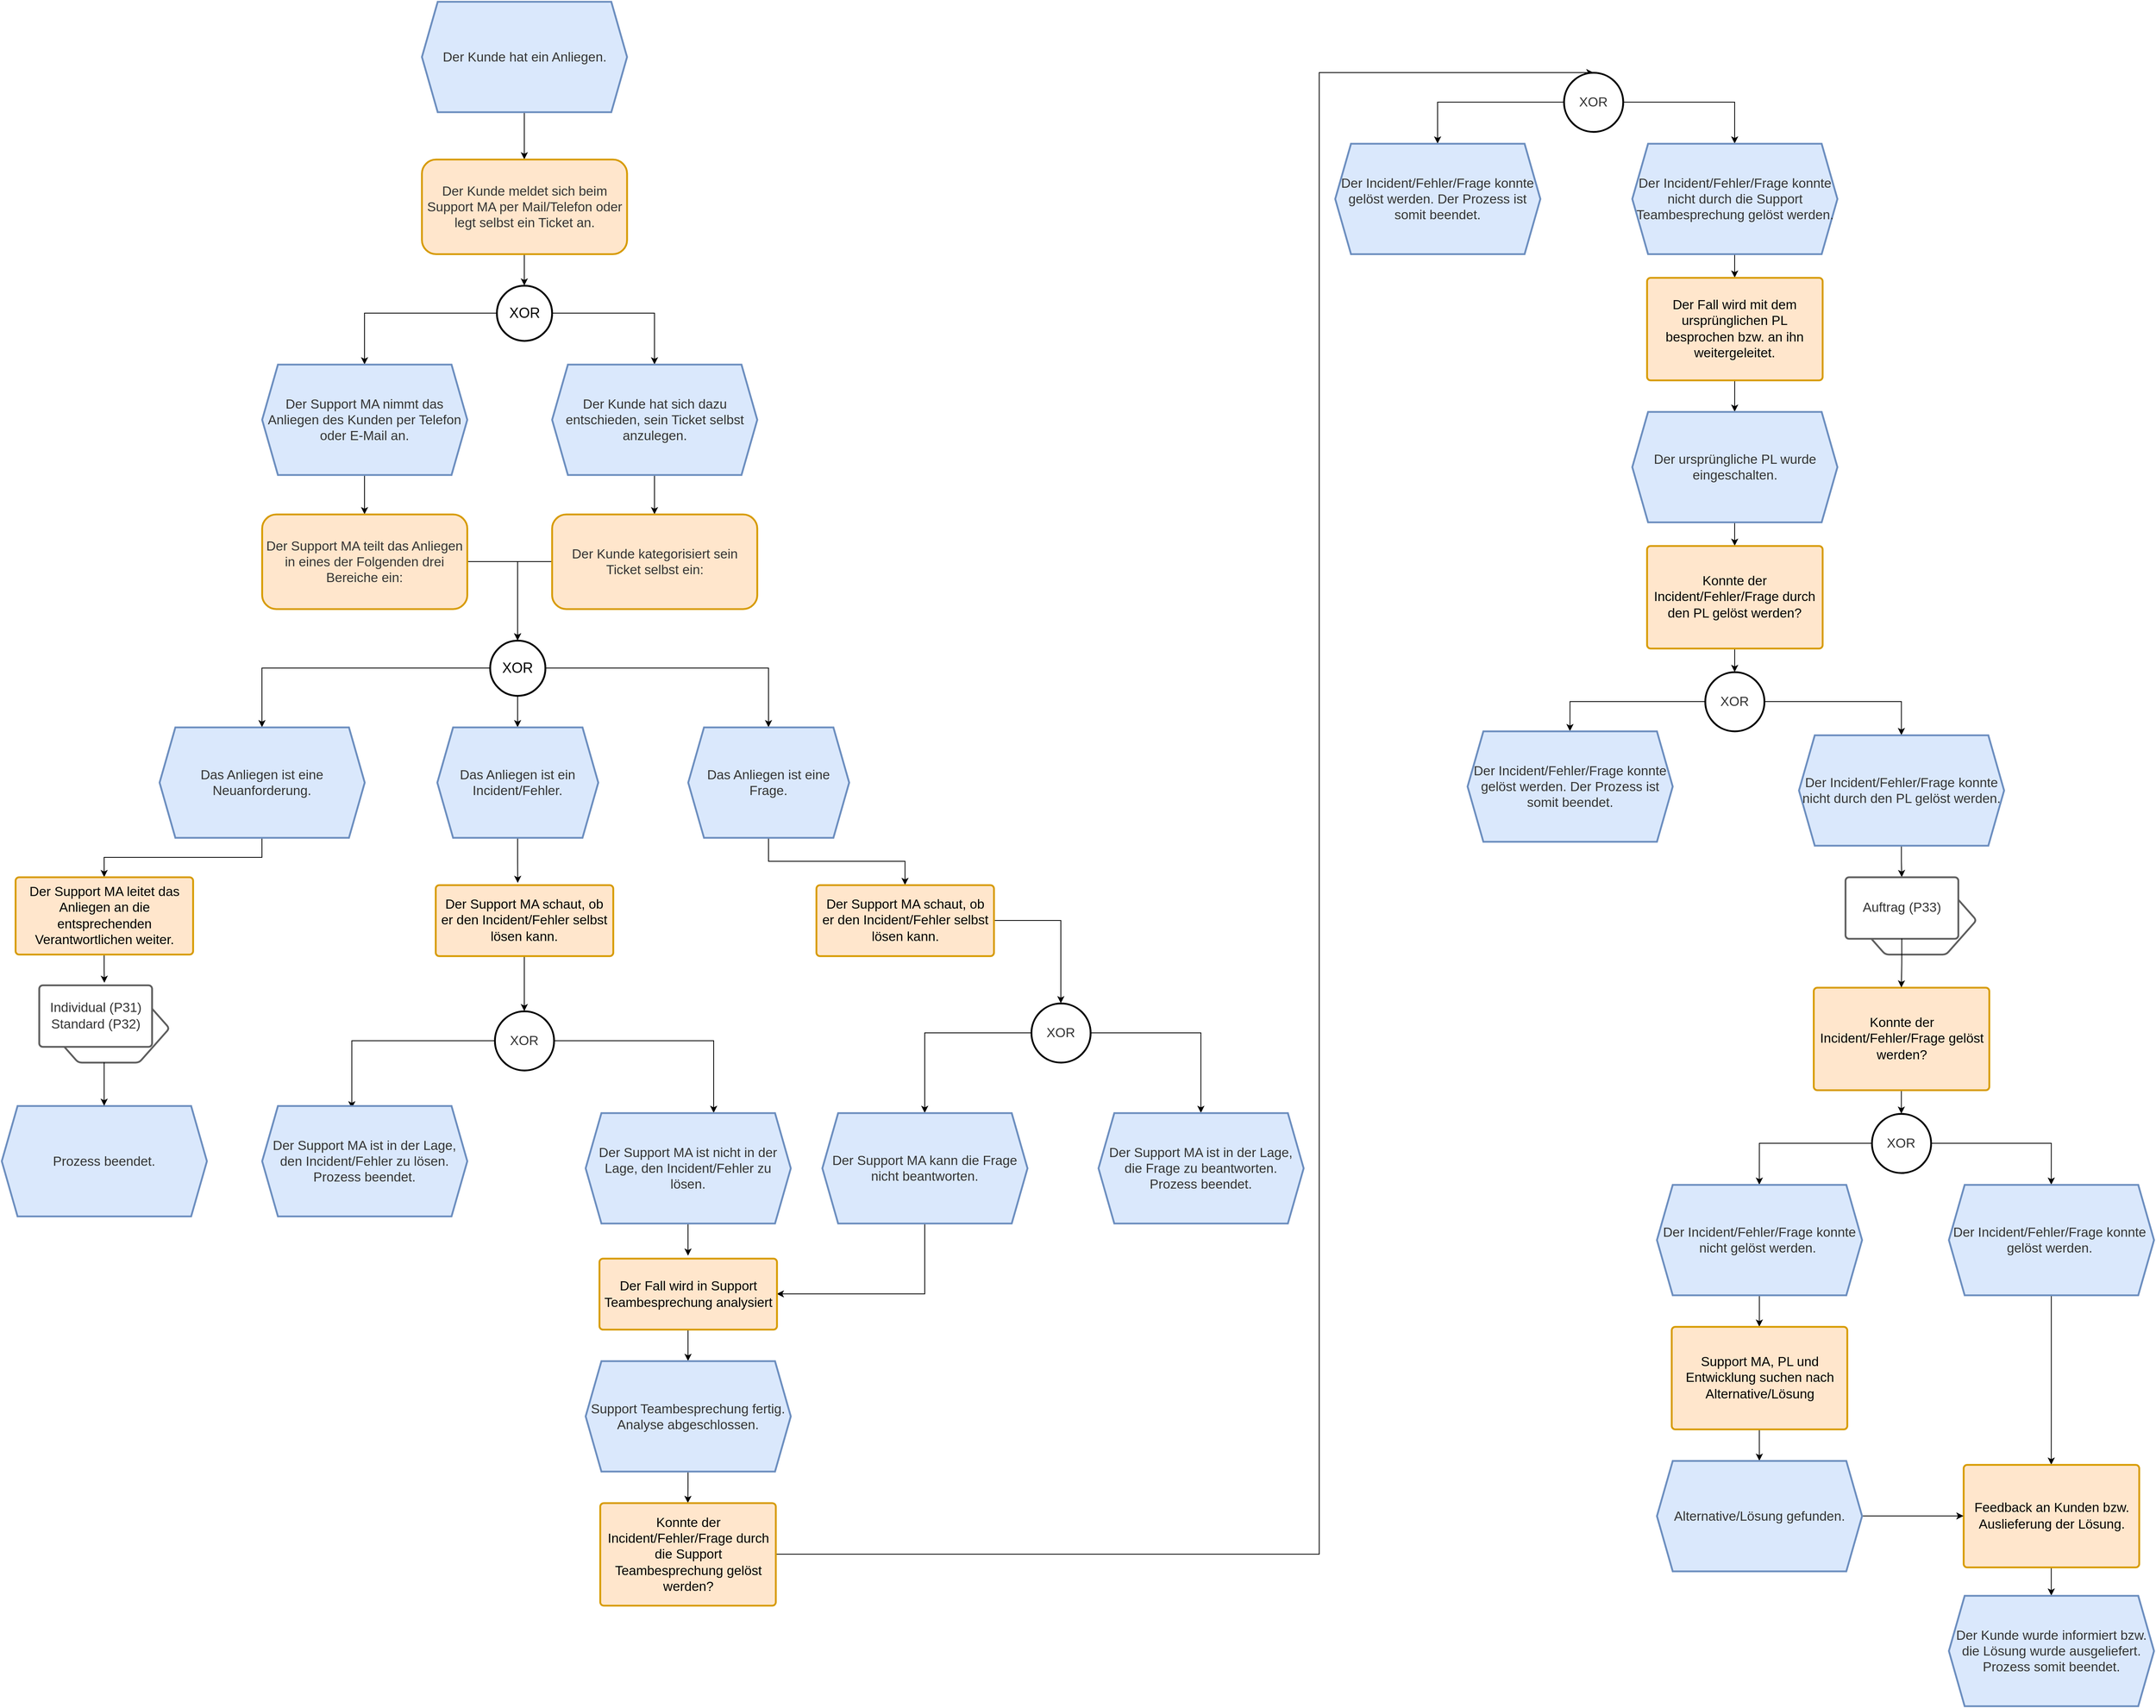 <mxfile version="20.7.4" type="github">
  <diagram id="J1XZ8u2ks3DEI3PEI3yP" name="Seite-1">
    <mxGraphModel dx="3267" dy="2529" grid="1" gridSize="10" guides="1" tooltips="1" connect="1" arrows="1" fold="1" page="1" pageScale="1" pageWidth="827" pageHeight="1169" math="0" shadow="0">
      <root>
        <mxCell id="0" />
        <mxCell id="1" parent="0" />
        <mxCell id="6ZZ4I7emw9X15yYqETEI-4" style="edgeStyle=orthogonalEdgeStyle;rounded=0;orthogonalLoop=1;jettySize=auto;html=1;entryX=0.5;entryY=0;entryDx=0;entryDy=0;fontSize=18;" parent="1" source="6ZZ4I7emw9X15yYqETEI-1" target="6ZZ4I7emw9X15yYqETEI-2" edge="1">
          <mxGeometry relative="1" as="geometry" />
        </mxCell>
        <mxCell id="6ZZ4I7emw9X15yYqETEI-1" value="&lt;span data-lucid-content=&quot;{&amp;quot;t&amp;quot;:&amp;quot;Der Support MA nimmt das Anliegen des Kunden per Telefon oder E-Mail an.&amp;quot;,&amp;quot;m&amp;quot;:[{&amp;quot;s&amp;quot;:0,&amp;quot;n&amp;quot;:&amp;quot;a&amp;quot;,&amp;quot;v&amp;quot;:&amp;quot;center&amp;quot;},{&amp;quot;s&amp;quot;:0,&amp;quot;n&amp;quot;:&amp;quot;s&amp;quot;,&amp;quot;v&amp;quot;:22.222,&amp;quot;e&amp;quot;:72},{&amp;quot;s&amp;quot;:0,&amp;quot;n&amp;quot;:&amp;quot;c&amp;quot;,&amp;quot;v&amp;quot;:&amp;quot;333333ff&amp;quot;,&amp;quot;e&amp;quot;:72}]}&quot; data-lucid-type=&quot;application/vnd.lucid.text&quot;&gt;&lt;span style=&quot;color:#333333;font-size:16.667px;&quot;&gt;Der Kunde hat ein Anliegen.&lt;/span&gt;&lt;/span&gt;" style="shape=hexagon;perimeter=hexagonPerimeter2;whiteSpace=wrap;html=1;fixedSize=1;strokeWidth=2.3;fillColor=#dae8fc;strokeColor=#6c8ebf;" parent="1" vertex="1">
          <mxGeometry x="162.5" y="-380" width="260" height="140" as="geometry" />
        </mxCell>
        <mxCell id="QB6UjRVzSpdiCdTqNwm9-2" style="edgeStyle=orthogonalEdgeStyle;rounded=0;orthogonalLoop=1;jettySize=auto;html=1;" edge="1" parent="1" source="6ZZ4I7emw9X15yYqETEI-2" target="QB6UjRVzSpdiCdTqNwm9-1">
          <mxGeometry relative="1" as="geometry" />
        </mxCell>
        <mxCell id="6ZZ4I7emw9X15yYqETEI-2" value="&lt;span data-lucid-content=&quot;{&amp;quot;t&amp;quot;:&amp;quot;Der Support MA teilt das Anliegen in eines der Folgenden drei Bereiche ein:&amp;quot;,&amp;quot;m&amp;quot;:[{&amp;quot;s&amp;quot;:0,&amp;quot;n&amp;quot;:&amp;quot;a&amp;quot;,&amp;quot;v&amp;quot;:&amp;quot;center&amp;quot;},{&amp;quot;s&amp;quot;:0,&amp;quot;n&amp;quot;:&amp;quot;s&amp;quot;,&amp;quot;v&amp;quot;:22.222,&amp;quot;e&amp;quot;:75},{&amp;quot;s&amp;quot;:0,&amp;quot;n&amp;quot;:&amp;quot;c&amp;quot;,&amp;quot;v&amp;quot;:&amp;quot;333333ff&amp;quot;,&amp;quot;e&amp;quot;:75}]}&quot; data-lucid-type=&quot;application/vnd.lucid.text&quot;&gt;&lt;span style=&quot;color:#333333;font-size:16.667px;&quot;&gt;Der Kunde meldet sich beim Support MA per Mail/Telefon oder legt selbst ein Ticket an.&lt;/span&gt;&lt;/span&gt;" style="rounded=1;whiteSpace=wrap;html=1;strokeWidth=2.3;fillColor=#ffe6cc;strokeColor=#d79b00;" parent="1" vertex="1">
          <mxGeometry x="162.5" y="-180" width="260" height="120" as="geometry" />
        </mxCell>
        <mxCell id="6ZZ4I7emw9X15yYqETEI-7" style="edgeStyle=orthogonalEdgeStyle;rounded=0;orthogonalLoop=1;jettySize=auto;html=1;entryX=0.5;entryY=0;entryDx=0;entryDy=0;fontSize=18;" parent="1" source="6ZZ4I7emw9X15yYqETEI-3" target="6ZZ4I7emw9X15yYqETEI-6" edge="1">
          <mxGeometry relative="1" as="geometry" />
        </mxCell>
        <mxCell id="6ZZ4I7emw9X15yYqETEI-27" value="" style="edgeStyle=orthogonalEdgeStyle;rounded=0;orthogonalLoop=1;jettySize=auto;html=1;fontSize=18;" parent="1" source="6ZZ4I7emw9X15yYqETEI-3" target="6ZZ4I7emw9X15yYqETEI-20" edge="1">
          <mxGeometry relative="1" as="geometry" />
        </mxCell>
        <mxCell id="6ZZ4I7emw9X15yYqETEI-44" style="edgeStyle=orthogonalEdgeStyle;rounded=0;orthogonalLoop=1;jettySize=auto;html=1;entryX=0.5;entryY=0;entryDx=0;entryDy=0;" parent="1" source="6ZZ4I7emw9X15yYqETEI-3" target="6ZZ4I7emw9X15yYqETEI-43" edge="1">
          <mxGeometry relative="1" as="geometry" />
        </mxCell>
        <mxCell id="6ZZ4I7emw9X15yYqETEI-3" value="&lt;font style=&quot;font-size: 18px;&quot;&gt;XOR&lt;/font&gt;" style="ellipse;whiteSpace=wrap;html=1;aspect=fixed;strokeWidth=2.3;" parent="1" vertex="1">
          <mxGeometry x="249" y="430" width="70" height="70" as="geometry" />
        </mxCell>
        <mxCell id="6ZZ4I7emw9X15yYqETEI-16" style="edgeStyle=orthogonalEdgeStyle;rounded=0;orthogonalLoop=1;jettySize=auto;html=1;entryX=0.5;entryY=0;entryDx=0;entryDy=0;fontSize=18;" parent="1" source="6ZZ4I7emw9X15yYqETEI-6" target="6ZZ4I7emw9X15yYqETEI-8" edge="1">
          <mxGeometry relative="1" as="geometry" />
        </mxCell>
        <mxCell id="6ZZ4I7emw9X15yYqETEI-6" value="&lt;span data-lucid-content=&quot;{&amp;quot;t&amp;quot;:&amp;quot;Das Anliegen ist eine Neuanforderung.&amp;quot;,&amp;quot;m&amp;quot;:[{&amp;quot;s&amp;quot;:0,&amp;quot;n&amp;quot;:&amp;quot;a&amp;quot;,&amp;quot;v&amp;quot;:&amp;quot;center&amp;quot;},{&amp;quot;s&amp;quot;:0,&amp;quot;n&amp;quot;:&amp;quot;s&amp;quot;,&amp;quot;v&amp;quot;:22.222,&amp;quot;e&amp;quot;:37},{&amp;quot;s&amp;quot;:0,&amp;quot;n&amp;quot;:&amp;quot;c&amp;quot;,&amp;quot;v&amp;quot;:&amp;quot;333333ff&amp;quot;,&amp;quot;e&amp;quot;:37}]}&quot; data-lucid-type=&quot;application/vnd.lucid.text&quot;&gt;&lt;span style=&quot;color:#333333;font-size:16.667px;&quot;&gt;Das Anliegen ist eine Neuanforderung.&lt;/span&gt;&lt;/span&gt;" style="shape=hexagon;perimeter=hexagonPerimeter2;whiteSpace=wrap;html=1;fixedSize=1;strokeWidth=2.3;fillColor=#dae8fc;strokeColor=#6c8ebf;" parent="1" vertex="1">
          <mxGeometry x="-170" y="540" width="260" height="140" as="geometry" />
        </mxCell>
        <mxCell id="6ZZ4I7emw9X15yYqETEI-17" style="edgeStyle=orthogonalEdgeStyle;rounded=0;orthogonalLoop=1;jettySize=auto;html=1;entryX=0.579;entryY=-0.038;entryDx=0;entryDy=0;entryPerimeter=0;fontSize=18;" parent="1" source="6ZZ4I7emw9X15yYqETEI-8" target="6ZZ4I7emw9X15yYqETEI-11" edge="1">
          <mxGeometry relative="1" as="geometry" />
        </mxCell>
        <UserObject label="Der Support MA leitet das Anliegen an die entsprechenden Verantwortlichen weiter." lucidchartObjectId="3NAeWaVlPR9_" id="6ZZ4I7emw9X15yYqETEI-8">
          <mxCell style="html=1;overflow=block;blockSpacing=1;whiteSpace=wrap;fontSize=16.7;align=center;spacing=3.8;strokeColor=#d79b00;strokeOpacity=100;rounded=1;absoluteArcSize=1;arcSize=9;strokeWidth=2.3;fillColor=#ffe6cc;" parent="1" vertex="1">
            <mxGeometry x="-352.5" y="730" width="225" height="98" as="geometry" />
          </mxCell>
        </UserObject>
        <mxCell id="6ZZ4I7emw9X15yYqETEI-9" value="" style="group;dropTarget=0;pointerEvents=0;" parent="1" vertex="1">
          <mxGeometry x="-322.5" y="867" width="165" height="98" as="geometry" />
        </mxCell>
        <UserObject label="" lucidchartObjectId="zQAeZ2QjWURC" id="6ZZ4I7emw9X15yYqETEI-10">
          <mxCell style="html=1;overflow=block;blockSpacing=1;whiteSpace=wrap;shape=hexagon;perimeter=hexagonPerimeter2;fontSize=13;align=center;spacing=3.8;strokeColor=#5e5e5e;strokeOpacity=100;rounded=1;absoluteArcSize=1;arcSize=9;strokeWidth=2.3;" parent="6ZZ4I7emw9X15yYqETEI-9" vertex="1">
            <mxGeometry x="11" y="11" width="154" height="87" as="geometry" />
          </mxCell>
        </UserObject>
        <UserObject label="Individual (P31)&#xa;Standard (P32)" lucidchartObjectId="LQAeZBsc9rgK" id="6ZZ4I7emw9X15yYqETEI-11">
          <mxCell style="html=1;overflow=block;blockSpacing=1;whiteSpace=wrap;fontSize=16.7;fontColor=#333333;align=center;spacing=3.8;strokeColor=#5e5e5e;strokeOpacity=100;rounded=1;absoluteArcSize=1;arcSize=9;strokeWidth=2.3;" parent="6ZZ4I7emw9X15yYqETEI-9" vertex="1">
            <mxGeometry width="143" height="78" as="geometry" />
          </mxCell>
        </UserObject>
        <mxCell id="6ZZ4I7emw9X15yYqETEI-18" value="&lt;font color=&quot;#333333&quot;&gt;&lt;span style=&quot;font-size: 16.667px;&quot;&gt;Prozess beendet.&lt;/span&gt;&lt;/font&gt;" style="shape=hexagon;perimeter=hexagonPerimeter2;whiteSpace=wrap;html=1;fixedSize=1;strokeColor=#6c8ebf;strokeWidth=2.3;fillColor=#dae8fc;" parent="1" vertex="1">
          <mxGeometry x="-370" y="1020" width="260" height="140" as="geometry" />
        </mxCell>
        <mxCell id="6ZZ4I7emw9X15yYqETEI-19" style="edgeStyle=orthogonalEdgeStyle;rounded=0;orthogonalLoop=1;jettySize=auto;html=1;entryX=0.5;entryY=0;entryDx=0;entryDy=0;fontSize=18;exitX=0.5;exitY=1;exitDx=0;exitDy=0;" parent="1" source="6ZZ4I7emw9X15yYqETEI-9" target="6ZZ4I7emw9X15yYqETEI-18" edge="1">
          <mxGeometry relative="1" as="geometry">
            <mxPoint x="-240" y="990" as="sourcePoint" />
          </mxGeometry>
        </mxCell>
        <mxCell id="6ZZ4I7emw9X15yYqETEI-28" style="edgeStyle=orthogonalEdgeStyle;rounded=0;orthogonalLoop=1;jettySize=auto;html=1;entryX=0.463;entryY=-0.029;entryDx=0;entryDy=0;entryPerimeter=0;fontSize=18;" parent="1" source="6ZZ4I7emw9X15yYqETEI-20" target="6ZZ4I7emw9X15yYqETEI-21" edge="1">
          <mxGeometry relative="1" as="geometry" />
        </mxCell>
        <mxCell id="6ZZ4I7emw9X15yYqETEI-20" value="&lt;span data-lucid-content=&quot;{&amp;quot;t&amp;quot;:&amp;quot;Das Anliegen ist ein Incident/Fehler.&amp;quot;,&amp;quot;m&amp;quot;:[{&amp;quot;s&amp;quot;:0,&amp;quot;n&amp;quot;:&amp;quot;a&amp;quot;,&amp;quot;v&amp;quot;:&amp;quot;center&amp;quot;},{&amp;quot;s&amp;quot;:0,&amp;quot;n&amp;quot;:&amp;quot;s&amp;quot;,&amp;quot;v&amp;quot;:22.222,&amp;quot;e&amp;quot;:37},{&amp;quot;s&amp;quot;:0,&amp;quot;n&amp;quot;:&amp;quot;c&amp;quot;,&amp;quot;v&amp;quot;:&amp;quot;333333ff&amp;quot;,&amp;quot;e&amp;quot;:37}]}&quot; data-lucid-type=&quot;application/vnd.lucid.text&quot;&gt;&lt;span style=&quot;color:#333333;font-size:16.667px;&quot;&gt;Das Anliegen ist ein Incident/Fehler.&lt;/span&gt;&lt;/span&gt;" style="shape=hexagon;perimeter=hexagonPerimeter2;whiteSpace=wrap;html=1;fixedSize=1;strokeWidth=2.3;fillColor=#dae8fc;strokeColor=#6c8ebf;" parent="1" vertex="1">
          <mxGeometry x="182" y="540" width="204" height="140" as="geometry" />
        </mxCell>
        <mxCell id="6ZZ4I7emw9X15yYqETEI-29" style="edgeStyle=orthogonalEdgeStyle;rounded=0;orthogonalLoop=1;jettySize=auto;html=1;fontSize=18;" parent="1" source="6ZZ4I7emw9X15yYqETEI-21" target="6ZZ4I7emw9X15yYqETEI-22" edge="1">
          <mxGeometry relative="1" as="geometry" />
        </mxCell>
        <UserObject label="Der Support MA schaut, ob er den Incident/Fehler selbst lösen kann." lucidchartObjectId="PXAeyJf.aFtb" id="6ZZ4I7emw9X15yYqETEI-21">
          <mxCell style="html=1;overflow=block;blockSpacing=1;whiteSpace=wrap;fontSize=16.7;align=center;spacing=3.8;strokeColor=#d79b00;strokeOpacity=100;rounded=1;absoluteArcSize=1;arcSize=9;strokeWidth=2.3;fillColor=#ffe6cc;" parent="1" vertex="1">
            <mxGeometry x="180" y="740" width="225" height="90" as="geometry" />
          </mxCell>
        </UserObject>
        <mxCell id="6ZZ4I7emw9X15yYqETEI-30" style="edgeStyle=orthogonalEdgeStyle;rounded=0;orthogonalLoop=1;jettySize=auto;html=1;entryX=0.438;entryY=0.023;entryDx=0;entryDy=0;entryPerimeter=0;fontSize=18;" parent="1" source="6ZZ4I7emw9X15yYqETEI-22" target="6ZZ4I7emw9X15yYqETEI-23" edge="1">
          <mxGeometry relative="1" as="geometry" />
        </mxCell>
        <mxCell id="6ZZ4I7emw9X15yYqETEI-38" style="edgeStyle=orthogonalEdgeStyle;rounded=0;orthogonalLoop=1;jettySize=auto;html=1;entryX=0.625;entryY=0;entryDx=0;entryDy=0;" parent="1" source="6ZZ4I7emw9X15yYqETEI-22" target="6ZZ4I7emw9X15yYqETEI-36" edge="1">
          <mxGeometry relative="1" as="geometry" />
        </mxCell>
        <UserObject label="XOR" lucidchartObjectId="uYAeOySeNECC" id="6ZZ4I7emw9X15yYqETEI-22">
          <mxCell style="html=1;overflow=block;blockSpacing=1;whiteSpace=wrap;ellipse;fontSize=16.7;fontColor=#333333;align=center;spacing=3.8;strokeColor=#000000;strokeOpacity=100;rounded=1;absoluteArcSize=1;arcSize=9;strokeWidth=2.3;" parent="1" vertex="1">
            <mxGeometry x="255" y="900" width="75" height="75" as="geometry" />
          </mxCell>
        </UserObject>
        <mxCell id="6ZZ4I7emw9X15yYqETEI-23" value="&lt;span style=&quot;color: rgb(51, 51, 51); font-size: 16.667px;&quot;&gt;Der Support MA ist in der Lage, den Incident/Fehler zu lösen.&lt;br&gt;Prozess beendet.&lt;br&gt;&lt;/span&gt;" style="shape=hexagon;perimeter=hexagonPerimeter2;whiteSpace=wrap;html=1;fixedSize=1;strokeWidth=2.3;fillColor=#dae8fc;strokeColor=#6c8ebf;" parent="1" vertex="1">
          <mxGeometry x="-40" y="1020" width="260" height="140" as="geometry" />
        </mxCell>
        <mxCell id="6ZZ4I7emw9X15yYqETEI-40" style="edgeStyle=orthogonalEdgeStyle;rounded=0;orthogonalLoop=1;jettySize=auto;html=1;entryX=0.5;entryY=0;entryDx=0;entryDy=0;" parent="1" source="6ZZ4I7emw9X15yYqETEI-36" edge="1">
          <mxGeometry relative="1" as="geometry">
            <mxPoint x="500" y="1210" as="targetPoint" />
          </mxGeometry>
        </mxCell>
        <mxCell id="6ZZ4I7emw9X15yYqETEI-36" value="&lt;span data-lucid-content=&quot;{&amp;quot;t&amp;quot;:&amp;quot;Der Support MA ist nicht in der Lage, den Incident/Fehler zu lösen.&amp;quot;,&amp;quot;m&amp;quot;:[{&amp;quot;s&amp;quot;:0,&amp;quot;n&amp;quot;:&amp;quot;a&amp;quot;,&amp;quot;v&amp;quot;:&amp;quot;center&amp;quot;},{&amp;quot;s&amp;quot;:0,&amp;quot;n&amp;quot;:&amp;quot;s&amp;quot;,&amp;quot;v&amp;quot;:22.222,&amp;quot;e&amp;quot;:67},{&amp;quot;s&amp;quot;:0,&amp;quot;n&amp;quot;:&amp;quot;c&amp;quot;,&amp;quot;v&amp;quot;:&amp;quot;333333ff&amp;quot;,&amp;quot;e&amp;quot;:67}]}&quot; data-lucid-type=&quot;application/vnd.lucid.text&quot;&gt;&lt;span style=&quot;color:#333333;font-size:16.667px;&quot;&gt;Der Support MA ist nicht in der Lage, den Incident/Fehler zu lösen.&lt;/span&gt;&lt;/span&gt;" style="shape=hexagon;perimeter=hexagonPerimeter2;whiteSpace=wrap;html=1;fixedSize=1;strokeWidth=2.3;fillColor=#dae8fc;strokeColor=#6c8ebf;" parent="1" vertex="1">
          <mxGeometry x="370" y="1029" width="260" height="140" as="geometry" />
        </mxCell>
        <mxCell id="6ZZ4I7emw9X15yYqETEI-46" style="edgeStyle=orthogonalEdgeStyle;rounded=0;orthogonalLoop=1;jettySize=auto;html=1;" parent="1" source="6ZZ4I7emw9X15yYqETEI-43" target="6ZZ4I7emw9X15yYqETEI-45" edge="1">
          <mxGeometry relative="1" as="geometry" />
        </mxCell>
        <mxCell id="6ZZ4I7emw9X15yYqETEI-43" value="&lt;span data-lucid-content=&quot;{&amp;quot;t&amp;quot;:&amp;quot;Das Anliegen ist eine Frage.&amp;quot;,&amp;quot;m&amp;quot;:[{&amp;quot;s&amp;quot;:0,&amp;quot;n&amp;quot;:&amp;quot;a&amp;quot;,&amp;quot;v&amp;quot;:&amp;quot;center&amp;quot;},{&amp;quot;s&amp;quot;:0,&amp;quot;n&amp;quot;:&amp;quot;s&amp;quot;,&amp;quot;v&amp;quot;:22.222,&amp;quot;e&amp;quot;:28},{&amp;quot;s&amp;quot;:0,&amp;quot;n&amp;quot;:&amp;quot;c&amp;quot;,&amp;quot;v&amp;quot;:&amp;quot;333333ff&amp;quot;,&amp;quot;e&amp;quot;:28}]}&quot; data-lucid-type=&quot;application/vnd.lucid.text&quot;&gt;&lt;span style=&quot;color:#333333;font-size:16.667px;&quot;&gt;Das Anliegen ist eine Frage.&lt;/span&gt;&lt;/span&gt;" style="shape=hexagon;perimeter=hexagonPerimeter2;whiteSpace=wrap;html=1;fixedSize=1;strokeWidth=2.3;fillColor=#dae8fc;strokeColor=#6c8ebf;" parent="1" vertex="1">
          <mxGeometry x="500" y="540" width="204" height="140" as="geometry" />
        </mxCell>
        <mxCell id="6ZZ4I7emw9X15yYqETEI-49" style="edgeStyle=orthogonalEdgeStyle;rounded=0;orthogonalLoop=1;jettySize=auto;html=1;" parent="1" source="6ZZ4I7emw9X15yYqETEI-45" target="6ZZ4I7emw9X15yYqETEI-47" edge="1">
          <mxGeometry relative="1" as="geometry" />
        </mxCell>
        <UserObject label="Der Support MA schaut, ob er den Incident/Fehler selbst lösen kann." lucidchartObjectId="PXAeyJf.aFtb" id="6ZZ4I7emw9X15yYqETEI-45">
          <mxCell style="html=1;overflow=block;blockSpacing=1;whiteSpace=wrap;fontSize=16.7;align=center;spacing=3.8;strokeColor=#d79b00;strokeOpacity=100;rounded=1;absoluteArcSize=1;arcSize=9;strokeWidth=2.3;fillColor=#ffe6cc;" parent="1" vertex="1">
            <mxGeometry x="662.5" y="740" width="225" height="90" as="geometry" />
          </mxCell>
        </UserObject>
        <mxCell id="6ZZ4I7emw9X15yYqETEI-51" style="edgeStyle=orthogonalEdgeStyle;rounded=0;orthogonalLoop=1;jettySize=auto;html=1;entryX=0.5;entryY=0;entryDx=0;entryDy=0;" parent="1" source="6ZZ4I7emw9X15yYqETEI-47" target="6ZZ4I7emw9X15yYqETEI-50" edge="1">
          <mxGeometry relative="1" as="geometry" />
        </mxCell>
        <mxCell id="6ZZ4I7emw9X15yYqETEI-54" style="edgeStyle=orthogonalEdgeStyle;rounded=0;orthogonalLoop=1;jettySize=auto;html=1;entryX=0.5;entryY=0;entryDx=0;entryDy=0;" parent="1" source="6ZZ4I7emw9X15yYqETEI-47" target="6ZZ4I7emw9X15yYqETEI-53" edge="1">
          <mxGeometry relative="1" as="geometry" />
        </mxCell>
        <UserObject label="XOR" lucidchartObjectId="uYAeOySeNECC" id="6ZZ4I7emw9X15yYqETEI-47">
          <mxCell style="html=1;overflow=block;blockSpacing=1;whiteSpace=wrap;ellipse;fontSize=16.7;fontColor=#333333;align=center;spacing=3.8;strokeColor=#000000;strokeOpacity=100;rounded=1;absoluteArcSize=1;arcSize=9;strokeWidth=2.3;" parent="1" vertex="1">
            <mxGeometry x="935" y="890" width="75" height="75" as="geometry" />
          </mxCell>
        </UserObject>
        <mxCell id="yhBHfGPI83CwyW0d_3CJ-2" style="edgeStyle=orthogonalEdgeStyle;rounded=0;orthogonalLoop=1;jettySize=auto;html=1;entryX=1;entryY=0.5;entryDx=0;entryDy=0;exitX=0.5;exitY=1;exitDx=0;exitDy=0;" parent="1" source="6ZZ4I7emw9X15yYqETEI-50" target="6ZZ4I7emw9X15yYqETEI-59" edge="1">
          <mxGeometry relative="1" as="geometry" />
        </mxCell>
        <mxCell id="6ZZ4I7emw9X15yYqETEI-50" value="&lt;span data-lucid-content=&quot;{&amp;quot;t&amp;quot;:&amp;quot;Der Support MA kann die Frage nicht beantworten.&amp;quot;,&amp;quot;m&amp;quot;:[{&amp;quot;s&amp;quot;:0,&amp;quot;n&amp;quot;:&amp;quot;a&amp;quot;,&amp;quot;v&amp;quot;:&amp;quot;center&amp;quot;},{&amp;quot;s&amp;quot;:0,&amp;quot;n&amp;quot;:&amp;quot;s&amp;quot;,&amp;quot;v&amp;quot;:22.222,&amp;quot;e&amp;quot;:48},{&amp;quot;s&amp;quot;:0,&amp;quot;n&amp;quot;:&amp;quot;c&amp;quot;,&amp;quot;v&amp;quot;:&amp;quot;333333ff&amp;quot;,&amp;quot;e&amp;quot;:48}]}&quot; data-lucid-type=&quot;application/vnd.lucid.text&quot;&gt;&lt;span style=&quot;color:#333333;font-size:16.667px;&quot;&gt;Der Support MA kann die Frage nicht beantworten.&lt;/span&gt;&lt;/span&gt;" style="shape=hexagon;perimeter=hexagonPerimeter2;whiteSpace=wrap;html=1;fixedSize=1;strokeWidth=2.3;fillColor=#dae8fc;strokeColor=#6c8ebf;" parent="1" vertex="1">
          <mxGeometry x="670" y="1029" width="260" height="140" as="geometry" />
        </mxCell>
        <mxCell id="6ZZ4I7emw9X15yYqETEI-53" value="&lt;span data-lucid-content=&quot;{&amp;quot;t&amp;quot;:&amp;quot;Der Support MA ist in der Lage, die Frage zu beantworten.&amp;quot;,&amp;quot;m&amp;quot;:[{&amp;quot;s&amp;quot;:0,&amp;quot;n&amp;quot;:&amp;quot;a&amp;quot;,&amp;quot;v&amp;quot;:&amp;quot;center&amp;quot;},{&amp;quot;s&amp;quot;:0,&amp;quot;n&amp;quot;:&amp;quot;s&amp;quot;,&amp;quot;v&amp;quot;:22.222,&amp;quot;e&amp;quot;:57},{&amp;quot;s&amp;quot;:0,&amp;quot;n&amp;quot;:&amp;quot;c&amp;quot;,&amp;quot;v&amp;quot;:&amp;quot;333333ff&amp;quot;,&amp;quot;e&amp;quot;:57}]}&quot; data-lucid-type=&quot;application/vnd.lucid.text&quot;&gt;&lt;span style=&quot;color:#333333;font-size:16.667px;&quot;&gt;Der Support MA ist in der Lage, die Frage zu beantworten.&lt;br&gt;&lt;/span&gt;&lt;span style=&quot;color: rgb(51, 51, 51); font-size: 16.667px;&quot;&gt;Prozess beendet.&lt;/span&gt;&lt;span style=&quot;color:#333333;font-size:16.667px;&quot;&gt;&lt;br&gt;&lt;/span&gt;&lt;/span&gt;" style="shape=hexagon;perimeter=hexagonPerimeter2;whiteSpace=wrap;html=1;fixedSize=1;strokeWidth=2.3;fillColor=#dae8fc;strokeColor=#6c8ebf;" parent="1" vertex="1">
          <mxGeometry x="1020" y="1029" width="260" height="140" as="geometry" />
        </mxCell>
        <mxCell id="6ZZ4I7emw9X15yYqETEI-62" style="edgeStyle=orthogonalEdgeStyle;rounded=0;orthogonalLoop=1;jettySize=auto;html=1;" parent="1" source="6ZZ4I7emw9X15yYqETEI-59" target="6ZZ4I7emw9X15yYqETEI-61" edge="1">
          <mxGeometry relative="1" as="geometry" />
        </mxCell>
        <UserObject label="&lt;span data-lucid-content=&quot;{&amp;quot;t&amp;quot;:&amp;quot;Der Fall wird in Support Teambesprechung analysiert&amp;quot;,&amp;quot;m&amp;quot;:[{&amp;quot;s&amp;quot;:0,&amp;quot;n&amp;quot;:&amp;quot;a&amp;quot;,&amp;quot;v&amp;quot;:&amp;quot;center&amp;quot;},{&amp;quot;s&amp;quot;:0,&amp;quot;n&amp;quot;:&amp;quot;s&amp;quot;,&amp;quot;v&amp;quot;:22.222,&amp;quot;e&amp;quot;:51},{&amp;quot;s&amp;quot;:0,&amp;quot;n&amp;quot;:&amp;quot;c&amp;quot;,&amp;quot;v&amp;quot;:&amp;quot;333333ff&amp;quot;,&amp;quot;e&amp;quot;:51}]}&quot; data-lucid-type=&quot;application/vnd.lucid.text&quot;&gt;&lt;span style=&quot;font-size: 16.667px;&quot;&gt;Der Fall wird in Support Teambesprechung analysiert&lt;/span&gt;&lt;/span&gt;" lucidchartObjectId="hZAeEaQijx2j" id="6ZZ4I7emw9X15yYqETEI-59">
          <mxCell style="html=1;overflow=block;blockSpacing=1;whiteSpace=wrap;fontSize=16.7;align=center;spacing=3.8;strokeColor=#d79b00;strokeOpacity=100;rounded=1;absoluteArcSize=1;arcSize=9;strokeWidth=2.3;fillColor=#ffe6cc;" parent="1" vertex="1">
            <mxGeometry x="387.5" y="1213.5" width="225" height="90" as="geometry" />
          </mxCell>
        </UserObject>
        <mxCell id="6ZZ4I7emw9X15yYqETEI-64" style="edgeStyle=orthogonalEdgeStyle;rounded=0;orthogonalLoop=1;jettySize=auto;html=1;entryX=0.5;entryY=0;entryDx=0;entryDy=0;" parent="1" source="6ZZ4I7emw9X15yYqETEI-61" target="6ZZ4I7emw9X15yYqETEI-63" edge="1">
          <mxGeometry relative="1" as="geometry" />
        </mxCell>
        <mxCell id="6ZZ4I7emw9X15yYqETEI-61" value="&lt;span data-lucid-content=&quot;{&amp;quot;t&amp;quot;:&amp;quot;Support Teambesprechung fertig.&amp;quot;,&amp;quot;m&amp;quot;:[{&amp;quot;s&amp;quot;:0,&amp;quot;n&amp;quot;:&amp;quot;a&amp;quot;,&amp;quot;v&amp;quot;:&amp;quot;center&amp;quot;},{&amp;quot;s&amp;quot;:0,&amp;quot;n&amp;quot;:&amp;quot;s&amp;quot;,&amp;quot;v&amp;quot;:22.222,&amp;quot;e&amp;quot;:31},{&amp;quot;s&amp;quot;:0,&amp;quot;n&amp;quot;:&amp;quot;c&amp;quot;,&amp;quot;v&amp;quot;:&amp;quot;333333ff&amp;quot;,&amp;quot;e&amp;quot;:31}]}&quot; data-lucid-type=&quot;application/vnd.lucid.text&quot;&gt;&lt;span style=&quot;color:#333333;font-size:16.667px;&quot;&gt;Support Teambesprechung fertig.&lt;br&gt;Analyse abgeschlossen.&lt;br&gt;&lt;/span&gt;&lt;/span&gt;" style="shape=hexagon;perimeter=hexagonPerimeter2;whiteSpace=wrap;html=1;fixedSize=1;strokeWidth=2.3;fillColor=#dae8fc;strokeColor=#6c8ebf;" parent="1" vertex="1">
          <mxGeometry x="370" y="1343.5" width="260" height="140" as="geometry" />
        </mxCell>
        <mxCell id="6ZZ4I7emw9X15yYqETEI-66" style="edgeStyle=orthogonalEdgeStyle;rounded=0;orthogonalLoop=1;jettySize=auto;html=1;entryX=0.5;entryY=0;entryDx=0;entryDy=0;strokeWidth=1;" parent="1" source="6ZZ4I7emw9X15yYqETEI-63" target="6ZZ4I7emw9X15yYqETEI-140" edge="1">
          <mxGeometry relative="1" as="geometry">
            <mxPoint x="499.75" y="2020" as="targetPoint" />
            <Array as="points">
              <mxPoint x="1300" y="1589" />
              <mxPoint x="1300" y="-290" />
            </Array>
          </mxGeometry>
        </mxCell>
        <UserObject label="&lt;span data-lucid-content=&quot;{&amp;quot;t&amp;quot;:&amp;quot;Konnte der Incident/Fehler/Frage durch die Support Teambesprechung gelöst werden?&amp;quot;,&amp;quot;m&amp;quot;:[{&amp;quot;s&amp;quot;:0,&amp;quot;n&amp;quot;:&amp;quot;a&amp;quot;,&amp;quot;v&amp;quot;:&amp;quot;center&amp;quot;},{&amp;quot;s&amp;quot;:0,&amp;quot;n&amp;quot;:&amp;quot;s&amp;quot;,&amp;quot;v&amp;quot;:22.222,&amp;quot;e&amp;quot;:81},{&amp;quot;s&amp;quot;:0,&amp;quot;n&amp;quot;:&amp;quot;c&amp;quot;,&amp;quot;v&amp;quot;:&amp;quot;333333ff&amp;quot;,&amp;quot;e&amp;quot;:81}]}&quot; data-lucid-type=&quot;application/vnd.lucid.text&quot;&gt;&lt;span style=&quot;font-size: 16.667px;&quot;&gt;Konnte der Incident/Fehler/Frage durch die Support Teambesprechung gelöst werden?&lt;/span&gt;&lt;/span&gt;" lucidchartObjectId="hZAeEaQijx2j" id="6ZZ4I7emw9X15yYqETEI-63">
          <mxCell style="html=1;overflow=block;blockSpacing=1;whiteSpace=wrap;fontSize=16.7;align=center;spacing=3.8;strokeColor=#d79b00;strokeOpacity=100;rounded=1;absoluteArcSize=1;arcSize=9;strokeWidth=2.3;fillColor=#ffe6cc;" parent="1" vertex="1">
            <mxGeometry x="388.5" y="1523.5" width="222.5" height="130" as="geometry" />
          </mxCell>
        </UserObject>
        <mxCell id="6ZZ4I7emw9X15yYqETEI-138" style="edgeStyle=orthogonalEdgeStyle;rounded=0;orthogonalLoop=1;jettySize=auto;html=1;entryX=0.5;entryY=0;entryDx=0;entryDy=0;" parent="1" source="6ZZ4I7emw9X15yYqETEI-140" target="6ZZ4I7emw9X15yYqETEI-175" edge="1">
          <mxGeometry relative="1" as="geometry" />
        </mxCell>
        <mxCell id="6ZZ4I7emw9X15yYqETEI-139" style="edgeStyle=orthogonalEdgeStyle;rounded=0;orthogonalLoop=1;jettySize=auto;html=1;entryX=0.5;entryY=0;entryDx=0;entryDy=0;" parent="1" source="6ZZ4I7emw9X15yYqETEI-140" target="6ZZ4I7emw9X15yYqETEI-142" edge="1">
          <mxGeometry relative="1" as="geometry" />
        </mxCell>
        <UserObject label="XOR" lucidchartObjectId="uYAeOySeNECC" id="6ZZ4I7emw9X15yYqETEI-140">
          <mxCell style="html=1;overflow=block;blockSpacing=1;whiteSpace=wrap;ellipse;fontSize=16.7;fontColor=#333333;align=center;spacing=3.8;strokeColor=#000000;strokeOpacity=100;rounded=1;absoluteArcSize=1;arcSize=9;strokeWidth=2.3;" parent="1" vertex="1">
            <mxGeometry x="1610" y="-290" width="75" height="75" as="geometry" />
          </mxCell>
        </UserObject>
        <mxCell id="6ZZ4I7emw9X15yYqETEI-141" style="edgeStyle=orthogonalEdgeStyle;rounded=0;orthogonalLoop=1;jettySize=auto;html=1;" parent="1" source="6ZZ4I7emw9X15yYqETEI-142" target="6ZZ4I7emw9X15yYqETEI-144" edge="1">
          <mxGeometry relative="1" as="geometry" />
        </mxCell>
        <mxCell id="6ZZ4I7emw9X15yYqETEI-142" value="&lt;span style=&quot;color: rgb(51, 51, 51); font-size: 16.667px;&quot;&gt;Der Incident/Fehler/Frage konnte nicht durch die Support Teambesprechung gelöst werden.&lt;/span&gt;" style="shape=hexagon;perimeter=hexagonPerimeter2;whiteSpace=wrap;html=1;fixedSize=1;strokeWidth=2.3;fillColor=#dae8fc;strokeColor=#6c8ebf;" parent="1" vertex="1">
          <mxGeometry x="1696.5" y="-200" width="260" height="140" as="geometry" />
        </mxCell>
        <mxCell id="6ZZ4I7emw9X15yYqETEI-143" style="edgeStyle=orthogonalEdgeStyle;rounded=0;orthogonalLoop=1;jettySize=auto;html=1;entryX=0.5;entryY=0;entryDx=0;entryDy=0;" parent="1" source="6ZZ4I7emw9X15yYqETEI-144" target="6ZZ4I7emw9X15yYqETEI-146" edge="1">
          <mxGeometry relative="1" as="geometry" />
        </mxCell>
        <UserObject label="&lt;span data-lucid-content=&quot;{&amp;quot;t&amp;quot;:&amp;quot;Konnte der Incident/Fehler/Frage durch die Support Teambesprechung gelöst werden?&amp;quot;,&amp;quot;m&amp;quot;:[{&amp;quot;s&amp;quot;:0,&amp;quot;n&amp;quot;:&amp;quot;a&amp;quot;,&amp;quot;v&amp;quot;:&amp;quot;center&amp;quot;},{&amp;quot;s&amp;quot;:0,&amp;quot;n&amp;quot;:&amp;quot;s&amp;quot;,&amp;quot;v&amp;quot;:22.222,&amp;quot;e&amp;quot;:81},{&amp;quot;s&amp;quot;:0,&amp;quot;n&amp;quot;:&amp;quot;c&amp;quot;,&amp;quot;v&amp;quot;:&amp;quot;333333ff&amp;quot;,&amp;quot;e&amp;quot;:81}]}&quot; data-lucid-type=&quot;application/vnd.lucid.text&quot;&gt;&lt;span style=&quot;font-size: 16.667px;&quot;&gt;Der Fall wird mit dem ursprünglichen PL besprochen bzw. an ihn weitergeleitet.&lt;/span&gt;&lt;/span&gt;" lucidchartObjectId="hZAeEaQijx2j" id="6ZZ4I7emw9X15yYqETEI-144">
          <mxCell style="html=1;overflow=block;blockSpacing=1;whiteSpace=wrap;fontSize=16.7;align=center;spacing=3.8;strokeColor=#d79b00;strokeOpacity=100;rounded=1;absoluteArcSize=1;arcSize=9;strokeWidth=2.3;fillColor=#ffe6cc;" parent="1" vertex="1">
            <mxGeometry x="1715.25" y="-30" width="222.5" height="130" as="geometry" />
          </mxCell>
        </UserObject>
        <mxCell id="6ZZ4I7emw9X15yYqETEI-145" style="edgeStyle=orthogonalEdgeStyle;rounded=0;orthogonalLoop=1;jettySize=auto;html=1;" parent="1" source="6ZZ4I7emw9X15yYqETEI-146" target="6ZZ4I7emw9X15yYqETEI-148" edge="1">
          <mxGeometry relative="1" as="geometry" />
        </mxCell>
        <mxCell id="6ZZ4I7emw9X15yYqETEI-146" value="&lt;font color=&quot;#333333&quot;&gt;&lt;span style=&quot;font-size: 16.667px;&quot;&gt;Der ursprüngliche PL wurde eingeschalten.&lt;/span&gt;&lt;/font&gt;" style="shape=hexagon;perimeter=hexagonPerimeter2;whiteSpace=wrap;html=1;fixedSize=1;strokeWidth=2.3;fillColor=#dae8fc;strokeColor=#6c8ebf;" parent="1" vertex="1">
          <mxGeometry x="1696.5" y="140" width="260" height="140" as="geometry" />
        </mxCell>
        <mxCell id="6ZZ4I7emw9X15yYqETEI-147" style="edgeStyle=orthogonalEdgeStyle;rounded=0;orthogonalLoop=1;jettySize=auto;html=1;" parent="1" source="6ZZ4I7emw9X15yYqETEI-148" target="6ZZ4I7emw9X15yYqETEI-151" edge="1">
          <mxGeometry relative="1" as="geometry" />
        </mxCell>
        <UserObject label="&lt;span data-lucid-content=&quot;{&amp;quot;t&amp;quot;:&amp;quot;Konnte der Incident/Fehler/Frage durch die Support Teambesprechung gelöst werden?&amp;quot;,&amp;quot;m&amp;quot;:[{&amp;quot;s&amp;quot;:0,&amp;quot;n&amp;quot;:&amp;quot;a&amp;quot;,&amp;quot;v&amp;quot;:&amp;quot;center&amp;quot;},{&amp;quot;s&amp;quot;:0,&amp;quot;n&amp;quot;:&amp;quot;s&amp;quot;,&amp;quot;v&amp;quot;:22.222,&amp;quot;e&amp;quot;:81},{&amp;quot;s&amp;quot;:0,&amp;quot;n&amp;quot;:&amp;quot;c&amp;quot;,&amp;quot;v&amp;quot;:&amp;quot;333333ff&amp;quot;,&amp;quot;e&amp;quot;:81}]}&quot; data-lucid-type=&quot;application/vnd.lucid.text&quot;&gt;&lt;span style=&quot;font-size: 16.667px;&quot;&gt;Konnte der Incident/Fehler/Frage durch den PL gelöst werden?&lt;/span&gt;&lt;/span&gt;" lucidchartObjectId="hZAeEaQijx2j" id="6ZZ4I7emw9X15yYqETEI-148">
          <mxCell style="html=1;overflow=block;blockSpacing=1;whiteSpace=wrap;fontSize=16.7;align=center;spacing=3.8;strokeColor=#d79b00;strokeOpacity=100;rounded=1;absoluteArcSize=1;arcSize=9;strokeWidth=2.3;fillColor=#ffe6cc;" parent="1" vertex="1">
            <mxGeometry x="1715.25" y="310" width="222.5" height="130" as="geometry" />
          </mxCell>
        </UserObject>
        <mxCell id="6ZZ4I7emw9X15yYqETEI-149" style="edgeStyle=orthogonalEdgeStyle;rounded=0;orthogonalLoop=1;jettySize=auto;html=1;entryX=0.5;entryY=0;entryDx=0;entryDy=0;" parent="1" source="6ZZ4I7emw9X15yYqETEI-151" target="6ZZ4I7emw9X15yYqETEI-152" edge="1">
          <mxGeometry relative="1" as="geometry">
            <mxPoint x="1617.833" y="733" as="targetPoint" />
          </mxGeometry>
        </mxCell>
        <mxCell id="6ZZ4I7emw9X15yYqETEI-150" style="edgeStyle=orthogonalEdgeStyle;rounded=0;orthogonalLoop=1;jettySize=auto;html=1;" parent="1" source="6ZZ4I7emw9X15yYqETEI-151" target="6ZZ4I7emw9X15yYqETEI-154" edge="1">
          <mxGeometry relative="1" as="geometry" />
        </mxCell>
        <UserObject label="XOR" lucidchartObjectId="uYAeOySeNECC" id="6ZZ4I7emw9X15yYqETEI-151">
          <mxCell style="html=1;overflow=block;blockSpacing=1;whiteSpace=wrap;ellipse;fontSize=16.7;fontColor=#333333;align=center;spacing=3.8;strokeColor=#000000;strokeOpacity=100;rounded=1;absoluteArcSize=1;arcSize=9;strokeWidth=2.3;" parent="1" vertex="1">
            <mxGeometry x="1789" y="470" width="75" height="75" as="geometry" />
          </mxCell>
        </UserObject>
        <mxCell id="6ZZ4I7emw9X15yYqETEI-152" value="&lt;span style=&quot;color: rgb(51, 51, 51); font-size: 16.667px;&quot;&gt;Der Incident/Fehler/Frage konnte gelöst werden. Der Prozess ist somit beendet.&lt;/span&gt;" style="shape=hexagon;perimeter=hexagonPerimeter2;whiteSpace=wrap;html=1;fixedSize=1;strokeWidth=2.3;fillColor=#dae8fc;strokeColor=#6c8ebf;" parent="1" vertex="1">
          <mxGeometry x="1487.75" y="545" width="260" height="140" as="geometry" />
        </mxCell>
        <mxCell id="6ZZ4I7emw9X15yYqETEI-153" style="edgeStyle=orthogonalEdgeStyle;rounded=0;orthogonalLoop=1;jettySize=auto;html=1;" parent="1" source="6ZZ4I7emw9X15yYqETEI-154" target="6ZZ4I7emw9X15yYqETEI-157" edge="1">
          <mxGeometry relative="1" as="geometry" />
        </mxCell>
        <mxCell id="6ZZ4I7emw9X15yYqETEI-154" value="&lt;span style=&quot;color: rgb(51, 51, 51); font-size: 16.667px;&quot;&gt;Der Incident/Fehler/Frage konnte nicht durch den PL gelöst werden.&lt;/span&gt;" style="shape=hexagon;perimeter=hexagonPerimeter2;whiteSpace=wrap;html=1;fixedSize=1;strokeWidth=2.3;fillColor=#dae8fc;strokeColor=#6c8ebf;" parent="1" vertex="1">
          <mxGeometry x="1907.75" y="550" width="260" height="140" as="geometry" />
        </mxCell>
        <mxCell id="6ZZ4I7emw9X15yYqETEI-155" value="" style="group;dropTarget=0;pointerEvents=0;" parent="1" vertex="1">
          <mxGeometry x="1967.75" y="730" width="165" height="98" as="geometry" />
        </mxCell>
        <UserObject label="" lucidchartObjectId="zQAeZ2QjWURC" id="6ZZ4I7emw9X15yYqETEI-156">
          <mxCell style="html=1;overflow=block;blockSpacing=1;whiteSpace=wrap;shape=hexagon;perimeter=hexagonPerimeter2;fontSize=13;align=center;spacing=3.8;strokeColor=#5e5e5e;strokeOpacity=100;rounded=1;absoluteArcSize=1;arcSize=9;strokeWidth=2.3;" parent="6ZZ4I7emw9X15yYqETEI-155" vertex="1">
            <mxGeometry x="11" y="11" width="154" height="87" as="geometry" />
          </mxCell>
        </UserObject>
        <UserObject label="Auftrag (P33)" lucidchartObjectId="LQAeZBsc9rgK" id="6ZZ4I7emw9X15yYqETEI-157">
          <mxCell style="html=1;overflow=block;blockSpacing=1;whiteSpace=wrap;fontSize=16.7;fontColor=#333333;align=center;spacing=3.8;strokeColor=#5e5e5e;strokeOpacity=100;rounded=1;absoluteArcSize=1;arcSize=9;strokeWidth=2.3;" parent="6ZZ4I7emw9X15yYqETEI-155" vertex="1">
            <mxGeometry x="-1" width="143" height="78" as="geometry" />
          </mxCell>
        </UserObject>
        <mxCell id="6ZZ4I7emw9X15yYqETEI-158" style="edgeStyle=orthogonalEdgeStyle;rounded=0;orthogonalLoop=1;jettySize=auto;html=1;entryX=0.5;entryY=0;entryDx=0;entryDy=0;" parent="1" source="6ZZ4I7emw9X15yYqETEI-159" target="6ZZ4I7emw9X15yYqETEI-163" edge="1">
          <mxGeometry relative="1" as="geometry" />
        </mxCell>
        <UserObject label="&lt;span data-lucid-content=&quot;{&amp;quot;t&amp;quot;:&amp;quot;Konnte der Incident/Fehler/Frage durch die Support Teambesprechung gelöst werden?&amp;quot;,&amp;quot;m&amp;quot;:[{&amp;quot;s&amp;quot;:0,&amp;quot;n&amp;quot;:&amp;quot;a&amp;quot;,&amp;quot;v&amp;quot;:&amp;quot;center&amp;quot;},{&amp;quot;s&amp;quot;:0,&amp;quot;n&amp;quot;:&amp;quot;s&amp;quot;,&amp;quot;v&amp;quot;:22.222,&amp;quot;e&amp;quot;:81},{&amp;quot;s&amp;quot;:0,&amp;quot;n&amp;quot;:&amp;quot;c&amp;quot;,&amp;quot;v&amp;quot;:&amp;quot;333333ff&amp;quot;,&amp;quot;e&amp;quot;:81}]}&quot; data-lucid-type=&quot;application/vnd.lucid.text&quot;&gt;&lt;span style=&quot;font-size: 16.667px;&quot;&gt;Konnte der Incident/Fehler/Frage gelöst werden?&lt;/span&gt;&lt;/span&gt;" lucidchartObjectId="hZAeEaQijx2j" id="6ZZ4I7emw9X15yYqETEI-159">
          <mxCell style="html=1;overflow=block;blockSpacing=1;whiteSpace=wrap;fontSize=16.7;align=center;spacing=3.8;strokeColor=#d79b00;strokeOpacity=100;rounded=1;absoluteArcSize=1;arcSize=9;strokeWidth=2.3;fillColor=#ffe6cc;" parent="1" vertex="1">
            <mxGeometry x="1926.5" y="870" width="222.5" height="130" as="geometry" />
          </mxCell>
        </UserObject>
        <mxCell id="6ZZ4I7emw9X15yYqETEI-160" style="edgeStyle=orthogonalEdgeStyle;rounded=0;orthogonalLoop=1;jettySize=auto;html=1;" parent="1" source="6ZZ4I7emw9X15yYqETEI-157" target="6ZZ4I7emw9X15yYqETEI-159" edge="1">
          <mxGeometry relative="1" as="geometry" />
        </mxCell>
        <mxCell id="6ZZ4I7emw9X15yYqETEI-161" style="edgeStyle=orthogonalEdgeStyle;rounded=0;orthogonalLoop=1;jettySize=auto;html=1;entryX=0.5;entryY=0;entryDx=0;entryDy=0;" parent="1" source="6ZZ4I7emw9X15yYqETEI-163" target="6ZZ4I7emw9X15yYqETEI-165" edge="1">
          <mxGeometry relative="1" as="geometry" />
        </mxCell>
        <mxCell id="6ZZ4I7emw9X15yYqETEI-162" style="edgeStyle=orthogonalEdgeStyle;rounded=0;orthogonalLoop=1;jettySize=auto;html=1;entryX=0.5;entryY=0;entryDx=0;entryDy=0;" parent="1" source="6ZZ4I7emw9X15yYqETEI-163" target="6ZZ4I7emw9X15yYqETEI-169" edge="1">
          <mxGeometry relative="1" as="geometry" />
        </mxCell>
        <UserObject label="XOR" lucidchartObjectId="uYAeOySeNECC" id="6ZZ4I7emw9X15yYqETEI-163">
          <mxCell style="html=1;overflow=block;blockSpacing=1;whiteSpace=wrap;ellipse;fontSize=16.7;fontColor=#333333;align=center;spacing=3.8;strokeColor=#000000;strokeOpacity=100;rounded=1;absoluteArcSize=1;arcSize=9;strokeWidth=2.3;" parent="1" vertex="1">
            <mxGeometry x="2000.25" y="1030" width="75" height="75" as="geometry" />
          </mxCell>
        </UserObject>
        <mxCell id="6ZZ4I7emw9X15yYqETEI-164" style="edgeStyle=orthogonalEdgeStyle;rounded=0;orthogonalLoop=1;jettySize=auto;html=1;" parent="1" source="6ZZ4I7emw9X15yYqETEI-165" target="6ZZ4I7emw9X15yYqETEI-167" edge="1">
          <mxGeometry relative="1" as="geometry" />
        </mxCell>
        <mxCell id="6ZZ4I7emw9X15yYqETEI-165" value="&lt;span style=&quot;color: rgb(51, 51, 51); font-size: 16.667px;&quot;&gt;Der Incident/Fehler/Frage konnte nicht gelöst werden.&amp;nbsp;&lt;/span&gt;" style="shape=hexagon;perimeter=hexagonPerimeter2;whiteSpace=wrap;html=1;fixedSize=1;strokeWidth=2.3;fillColor=#dae8fc;strokeColor=#6c8ebf;" parent="1" vertex="1">
          <mxGeometry x="1727.75" y="1120" width="260" height="140" as="geometry" />
        </mxCell>
        <mxCell id="6ZZ4I7emw9X15yYqETEI-166" style="edgeStyle=orthogonalEdgeStyle;rounded=0;orthogonalLoop=1;jettySize=auto;html=1;" parent="1" source="6ZZ4I7emw9X15yYqETEI-167" target="6ZZ4I7emw9X15yYqETEI-173" edge="1">
          <mxGeometry relative="1" as="geometry" />
        </mxCell>
        <UserObject label="&lt;span data-lucid-content=&quot;{&amp;quot;t&amp;quot;:&amp;quot;Konnte der Incident/Fehler/Frage durch die Support Teambesprechung gelöst werden?&amp;quot;,&amp;quot;m&amp;quot;:[{&amp;quot;s&amp;quot;:0,&amp;quot;n&amp;quot;:&amp;quot;a&amp;quot;,&amp;quot;v&amp;quot;:&amp;quot;center&amp;quot;},{&amp;quot;s&amp;quot;:0,&amp;quot;n&amp;quot;:&amp;quot;s&amp;quot;,&amp;quot;v&amp;quot;:22.222,&amp;quot;e&amp;quot;:81},{&amp;quot;s&amp;quot;:0,&amp;quot;n&amp;quot;:&amp;quot;c&amp;quot;,&amp;quot;v&amp;quot;:&amp;quot;333333ff&amp;quot;,&amp;quot;e&amp;quot;:81}]}&quot; data-lucid-type=&quot;application/vnd.lucid.text&quot;&gt;&lt;span style=&quot;font-size: 16.667px;&quot;&gt;Support MA, PL und Entwicklung suchen nach Alternative/Lösung&lt;/span&gt;&lt;/span&gt;" lucidchartObjectId="hZAeEaQijx2j" id="6ZZ4I7emw9X15yYqETEI-167">
          <mxCell style="html=1;overflow=block;blockSpacing=1;whiteSpace=wrap;fontSize=16.7;align=center;spacing=3.8;strokeColor=#d79b00;strokeOpacity=100;rounded=1;absoluteArcSize=1;arcSize=9;strokeWidth=2.3;fillColor=#ffe6cc;" parent="1" vertex="1">
            <mxGeometry x="1746.5" y="1300" width="222.5" height="130" as="geometry" />
          </mxCell>
        </UserObject>
        <mxCell id="6ZZ4I7emw9X15yYqETEI-168" style="edgeStyle=orthogonalEdgeStyle;rounded=0;orthogonalLoop=1;jettySize=auto;html=1;" parent="1" source="6ZZ4I7emw9X15yYqETEI-169" target="6ZZ4I7emw9X15yYqETEI-171" edge="1">
          <mxGeometry relative="1" as="geometry" />
        </mxCell>
        <mxCell id="6ZZ4I7emw9X15yYqETEI-169" value="&lt;span style=&quot;color: rgb(51, 51, 51); font-size: 16.667px;&quot;&gt;Der Incident/Fehler/Frage konnte&amp;nbsp; gelöst werden.&amp;nbsp;&lt;/span&gt;" style="shape=hexagon;perimeter=hexagonPerimeter2;whiteSpace=wrap;html=1;fixedSize=1;strokeWidth=2.3;fillColor=#dae8fc;strokeColor=#6c8ebf;" parent="1" vertex="1">
          <mxGeometry x="2097.75" y="1120" width="260" height="140" as="geometry" />
        </mxCell>
        <mxCell id="6ZZ4I7emw9X15yYqETEI-170" style="edgeStyle=orthogonalEdgeStyle;rounded=0;orthogonalLoop=1;jettySize=auto;html=1;" parent="1" source="6ZZ4I7emw9X15yYqETEI-171" target="6ZZ4I7emw9X15yYqETEI-174" edge="1">
          <mxGeometry relative="1" as="geometry" />
        </mxCell>
        <UserObject label="&lt;span style=&quot;font-size: 16.667px;&quot;&gt;Feedback an Kunden bzw. Auslieferung der Lösung.&lt;/span&gt;" lucidchartObjectId="hZAeEaQijx2j" id="6ZZ4I7emw9X15yYqETEI-171">
          <mxCell style="html=1;overflow=block;blockSpacing=1;whiteSpace=wrap;fontSize=16.7;align=center;spacing=3.8;strokeColor=#d79b00;strokeOpacity=100;rounded=1;absoluteArcSize=1;arcSize=9;strokeWidth=2.3;fillColor=#ffe6cc;" parent="1" vertex="1">
            <mxGeometry x="2116.5" y="1475" width="222.5" height="130" as="geometry" />
          </mxCell>
        </UserObject>
        <mxCell id="6ZZ4I7emw9X15yYqETEI-172" style="edgeStyle=orthogonalEdgeStyle;rounded=0;orthogonalLoop=1;jettySize=auto;html=1;entryX=0;entryY=0.5;entryDx=0;entryDy=0;" parent="1" source="6ZZ4I7emw9X15yYqETEI-173" target="6ZZ4I7emw9X15yYqETEI-171" edge="1">
          <mxGeometry relative="1" as="geometry" />
        </mxCell>
        <mxCell id="6ZZ4I7emw9X15yYqETEI-173" value="&lt;font color=&quot;#333333&quot;&gt;&lt;span style=&quot;font-size: 16.667px;&quot;&gt;Alternative/Lösung gefunden.&lt;/span&gt;&lt;/font&gt;" style="shape=hexagon;perimeter=hexagonPerimeter2;whiteSpace=wrap;html=1;fixedSize=1;strokeWidth=2.3;fillColor=#dae8fc;strokeColor=#6c8ebf;" parent="1" vertex="1">
          <mxGeometry x="1727.75" y="1470" width="260" height="140" as="geometry" />
        </mxCell>
        <mxCell id="6ZZ4I7emw9X15yYqETEI-174" value="&lt;font color=&quot;#333333&quot;&gt;&lt;span style=&quot;font-size: 16.667px;&quot;&gt;Der Kunde wurde informiert bzw. die Lösung wurde ausgeliefert. Prozess somit beendet.&lt;/span&gt;&lt;/font&gt;" style="shape=hexagon;perimeter=hexagonPerimeter2;whiteSpace=wrap;html=1;fixedSize=1;strokeWidth=2.3;fillColor=#dae8fc;strokeColor=#6c8ebf;" parent="1" vertex="1">
          <mxGeometry x="2097.75" y="1641" width="260" height="140" as="geometry" />
        </mxCell>
        <mxCell id="6ZZ4I7emw9X15yYqETEI-175" value="&lt;span style=&quot;color: rgb(51, 51, 51); font-size: 16.667px;&quot;&gt;Der Incident/Fehler/Frage konnte gelöst werden. Der Prozess ist somit beendet.&lt;/span&gt;" style="shape=hexagon;perimeter=hexagonPerimeter2;whiteSpace=wrap;html=1;fixedSize=1;strokeWidth=2.3;fillColor=#dae8fc;strokeColor=#6c8ebf;" parent="1" vertex="1">
          <mxGeometry x="1320" y="-200" width="260" height="140" as="geometry" />
        </mxCell>
        <mxCell id="QB6UjRVzSpdiCdTqNwm9-4" style="edgeStyle=orthogonalEdgeStyle;rounded=0;orthogonalLoop=1;jettySize=auto;html=1;entryX=0.5;entryY=0;entryDx=0;entryDy=0;" edge="1" parent="1" source="QB6UjRVzSpdiCdTqNwm9-1" target="QB6UjRVzSpdiCdTqNwm9-3">
          <mxGeometry relative="1" as="geometry" />
        </mxCell>
        <mxCell id="QB6UjRVzSpdiCdTqNwm9-12" style="edgeStyle=orthogonalEdgeStyle;rounded=0;orthogonalLoop=1;jettySize=auto;html=1;entryX=0.5;entryY=0;entryDx=0;entryDy=0;exitX=1;exitY=0.5;exitDx=0;exitDy=0;" edge="1" parent="1" source="QB6UjRVzSpdiCdTqNwm9-1" target="QB6UjRVzSpdiCdTqNwm9-7">
          <mxGeometry relative="1" as="geometry">
            <Array as="points">
              <mxPoint x="458" y="15" />
            </Array>
          </mxGeometry>
        </mxCell>
        <mxCell id="QB6UjRVzSpdiCdTqNwm9-1" value="&lt;font style=&quot;font-size: 18px;&quot;&gt;XOR&lt;/font&gt;" style="ellipse;whiteSpace=wrap;html=1;aspect=fixed;strokeWidth=2.3;" vertex="1" parent="1">
          <mxGeometry x="257.5" y="-20" width="70" height="70" as="geometry" />
        </mxCell>
        <mxCell id="QB6UjRVzSpdiCdTqNwm9-6" style="edgeStyle=orthogonalEdgeStyle;rounded=0;orthogonalLoop=1;jettySize=auto;html=1;entryX=0.5;entryY=0;entryDx=0;entryDy=0;" edge="1" parent="1" source="QB6UjRVzSpdiCdTqNwm9-3" target="QB6UjRVzSpdiCdTqNwm9-5">
          <mxGeometry relative="1" as="geometry" />
        </mxCell>
        <mxCell id="QB6UjRVzSpdiCdTqNwm9-3" value="&lt;span style=&quot;border-color: var(--border-color);&quot; data-lucid-content=&quot;{&amp;quot;t&amp;quot;:&amp;quot;Der Support MA nimmt das Anliegen des Kunden per Telefon oder E-Mail an.&amp;quot;,&amp;quot;m&amp;quot;:[{&amp;quot;s&amp;quot;:0,&amp;quot;n&amp;quot;:&amp;quot;a&amp;quot;,&amp;quot;v&amp;quot;:&amp;quot;center&amp;quot;},{&amp;quot;s&amp;quot;:0,&amp;quot;n&amp;quot;:&amp;quot;s&amp;quot;,&amp;quot;v&amp;quot;:22.222,&amp;quot;e&amp;quot;:72},{&amp;quot;s&amp;quot;:0,&amp;quot;n&amp;quot;:&amp;quot;c&amp;quot;,&amp;quot;v&amp;quot;:&amp;quot;333333ff&amp;quot;,&amp;quot;e&amp;quot;:72}]}&quot; data-lucid-type=&quot;application/vnd.lucid.text&quot;&gt;&lt;span style=&quot;border-color: var(--border-color); color: rgb(51, 51, 51); font-size: 16.667px;&quot;&gt;Der Support MA nimmt das Anliegen des Kunden per Telefon oder E-Mail an.&lt;/span&gt;&lt;/span&gt;" style="shape=hexagon;perimeter=hexagonPerimeter2;whiteSpace=wrap;html=1;fixedSize=1;strokeWidth=2.3;fillColor=#dae8fc;strokeColor=#6c8ebf;" vertex="1" parent="1">
          <mxGeometry x="-40" y="80" width="260" height="140" as="geometry" />
        </mxCell>
        <mxCell id="QB6UjRVzSpdiCdTqNwm9-11" style="edgeStyle=orthogonalEdgeStyle;rounded=0;orthogonalLoop=1;jettySize=auto;html=1;entryX=0.5;entryY=0;entryDx=0;entryDy=0;" edge="1" parent="1" source="QB6UjRVzSpdiCdTqNwm9-5" target="6ZZ4I7emw9X15yYqETEI-3">
          <mxGeometry relative="1" as="geometry" />
        </mxCell>
        <mxCell id="QB6UjRVzSpdiCdTqNwm9-5" value="&lt;span style=&quot;color: rgb(51, 51, 51); font-size: 16.667px;&quot;&gt;Der Support MA teilt das Anliegen in eines der Folgenden drei Bereiche ein:&lt;/span&gt;" style="rounded=1;whiteSpace=wrap;html=1;strokeWidth=2.3;fillColor=#ffe6cc;strokeColor=#d79b00;" vertex="1" parent="1">
          <mxGeometry x="-40" y="270" width="260" height="120" as="geometry" />
        </mxCell>
        <mxCell id="QB6UjRVzSpdiCdTqNwm9-9" style="edgeStyle=orthogonalEdgeStyle;rounded=0;orthogonalLoop=1;jettySize=auto;html=1;entryX=0.5;entryY=0;entryDx=0;entryDy=0;" edge="1" parent="1" source="QB6UjRVzSpdiCdTqNwm9-7" target="QB6UjRVzSpdiCdTqNwm9-8">
          <mxGeometry relative="1" as="geometry" />
        </mxCell>
        <mxCell id="QB6UjRVzSpdiCdTqNwm9-7" value="&lt;span style=&quot;border-color: var(--border-color);&quot; data-lucid-content=&quot;{&amp;quot;t&amp;quot;:&amp;quot;Der Support MA nimmt das Anliegen des Kunden per Telefon oder E-Mail an.&amp;quot;,&amp;quot;m&amp;quot;:[{&amp;quot;s&amp;quot;:0,&amp;quot;n&amp;quot;:&amp;quot;a&amp;quot;,&amp;quot;v&amp;quot;:&amp;quot;center&amp;quot;},{&amp;quot;s&amp;quot;:0,&amp;quot;n&amp;quot;:&amp;quot;s&amp;quot;,&amp;quot;v&amp;quot;:22.222,&amp;quot;e&amp;quot;:72},{&amp;quot;s&amp;quot;:0,&amp;quot;n&amp;quot;:&amp;quot;c&amp;quot;,&amp;quot;v&amp;quot;:&amp;quot;333333ff&amp;quot;,&amp;quot;e&amp;quot;:72}]}&quot; data-lucid-type=&quot;application/vnd.lucid.text&quot;&gt;&lt;span style=&quot;border-color: var(--border-color); color: rgb(51, 51, 51); font-size: 16.667px;&quot;&gt;Der Kunde hat sich dazu entschieden, sein Ticket selbst anzulegen.&lt;/span&gt;&lt;/span&gt;" style="shape=hexagon;perimeter=hexagonPerimeter2;whiteSpace=wrap;html=1;fixedSize=1;strokeWidth=2.3;fillColor=#dae8fc;strokeColor=#6c8ebf;" vertex="1" parent="1">
          <mxGeometry x="327.5" y="80" width="260" height="140" as="geometry" />
        </mxCell>
        <mxCell id="QB6UjRVzSpdiCdTqNwm9-10" style="edgeStyle=orthogonalEdgeStyle;rounded=0;orthogonalLoop=1;jettySize=auto;html=1;entryX=0.5;entryY=0;entryDx=0;entryDy=0;" edge="1" parent="1" source="QB6UjRVzSpdiCdTqNwm9-8" target="6ZZ4I7emw9X15yYqETEI-3">
          <mxGeometry relative="1" as="geometry" />
        </mxCell>
        <mxCell id="QB6UjRVzSpdiCdTqNwm9-8" value="&lt;span style=&quot;color: rgb(51, 51, 51); font-size: 16.667px;&quot;&gt;Der Kunde kategorisiert sein Ticket selbst ein:&lt;/span&gt;" style="rounded=1;whiteSpace=wrap;html=1;strokeWidth=2.3;fillColor=#ffe6cc;strokeColor=#d79b00;" vertex="1" parent="1">
          <mxGeometry x="327.5" y="270" width="260" height="120" as="geometry" />
        </mxCell>
      </root>
    </mxGraphModel>
  </diagram>
</mxfile>
